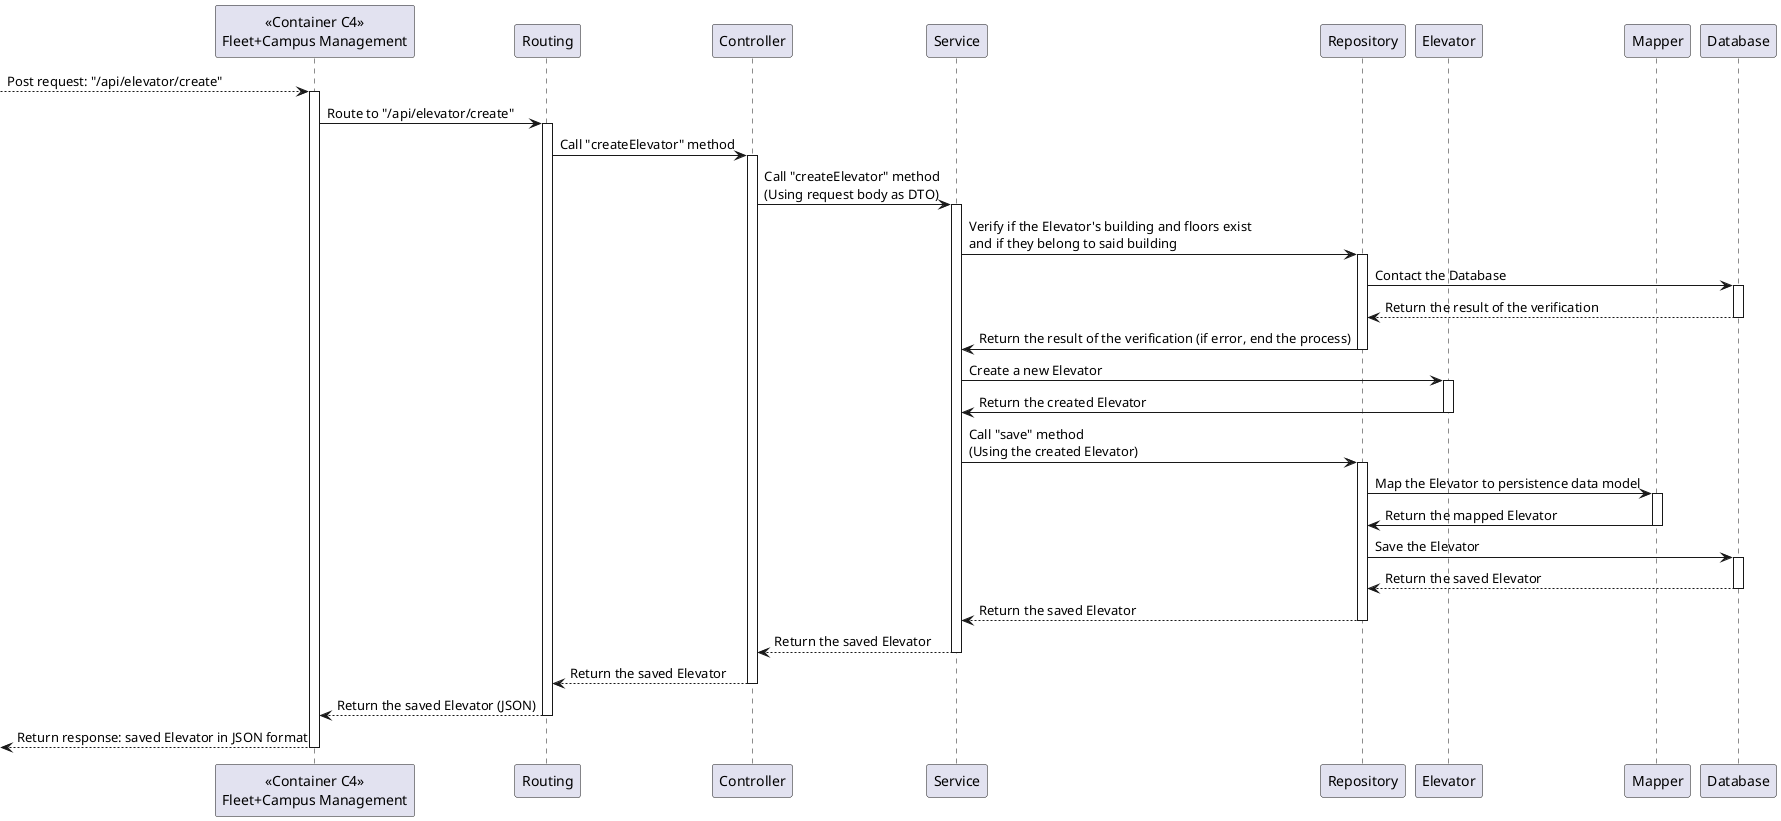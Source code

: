 @startuml
participant "<<Container C4>>\nFleet+Campus Management" as RDG
participant "Routing" as ROUT
participant "Controller" as CTR
participant "Service" as Serv
participant "Repository" as REPO 
participant "Elevator" as DOMAIN
participant "Mapper" as Mapper
participant "Database" as DB
--> RDG : Post request: "/api/elevator/create"
activate RDG
RDG -> ROUT : Route to "/api/elevator/create"
activate ROUT
ROUT -> CTR : Call "createElevator" method
activate CTR
CTR -> Serv : Call "createElevator" method\n(Using request body as DTO)
activate Serv
Serv -> REPO : Verify if the Elevator's building and floors exist\nand if they belong to said building
activate REPO
REPO -> DB : Contact the Database
activate DB
DB --> REPO : Return the result of the verification
deactivate DB
REPO -> Serv : Return the result of the verification (if error, end the process)
deactivate REPO
Serv -> DOMAIN : Create a new Elevator
activate DOMAIN
DOMAIN -> Serv : Return the created Elevator
deactivate DOMAIN
Serv -> REPO : Call "save" method\n(Using the created Elevator)
activate REPO
REPO -> Mapper : Map the Elevator to persistence data model
activate Mapper
Mapper -> REPO : Return the mapped Elevator
deactivate Mapper
REPO -> DB : Save the Elevator
activate DB
DB --> REPO : Return the saved Elevator
deactivate DB
REPO --> Serv : Return the saved Elevator
deactivate REPO
Serv --> CTR : Return the saved Elevator
deactivate Serv
CTR --> ROUT : Return the saved Elevator
deactivate CTR
ROUT --> RDG : Return the saved Elevator (JSON)
deactivate ROUT
<-- RDG: Return response: saved Elevator in JSON format
deactivate RDG

@enduml
